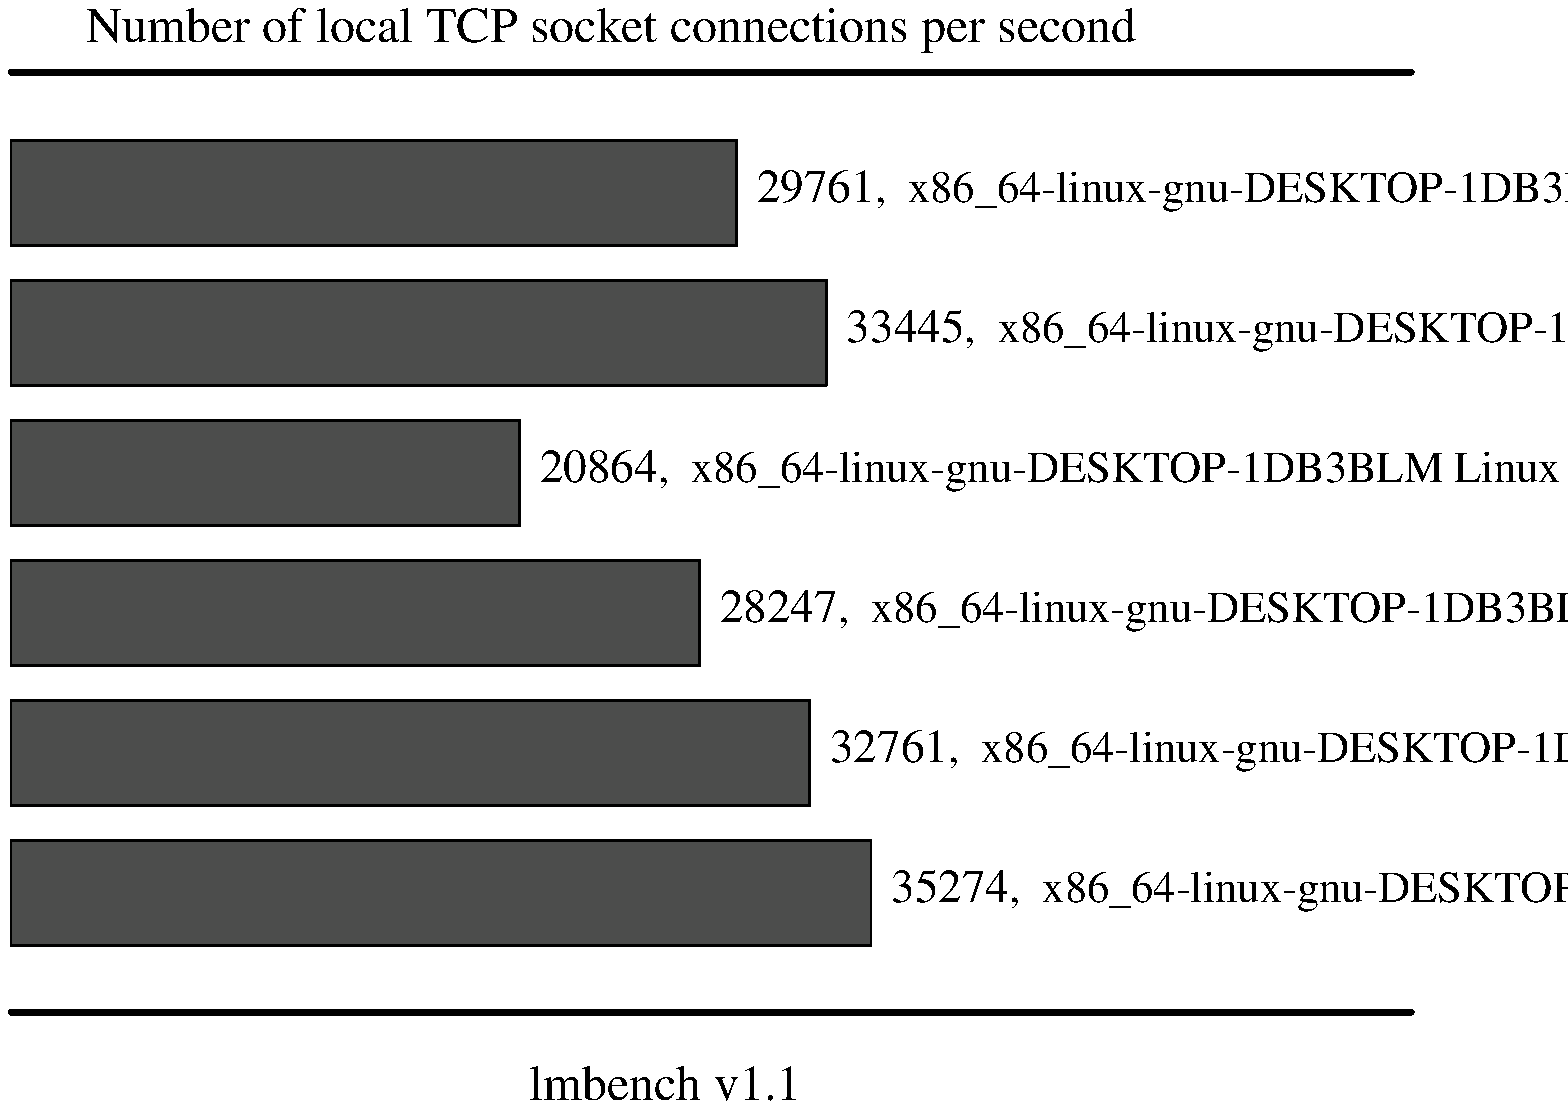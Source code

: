 .sp .75i
.po .23i
.ft R
.ps 16
.vs 21
.ce 100
\s+2Number of local TCP socket connections per second\s0
.ce 0
.vs 
.PS
.ps 16
.vs 11
[
# Variables, tweek these.
	fillval = .12		# default fill value boxes
	xsize = 4.3		# width of the graph
	ysize = 4.2		# height of the graph
	n = 6
	boxpercent = 75 / 100
	gap = xsize / n * (1 - boxpercent)
	maxdata = 35274
	yscale = ysize / maxdata
	xscale = xsize / maxdata

# Draw the graph borders 
	O:	box invis ht ysize wid xsize
boxht = ysize / n * boxpercent
box fill .7 wid 29761 * xscale with .nw at O.nw - (0, gap /2 + 0 * (ysize/n))
"\s+129761\s0,  x86_64-linux-gnu-DESKTOP-1DB3BLM Linux 5.10.102.1,\  \s+133.6012\ usecs\s0" ljust at last box.e + .1,0
box fill .7 wid 33445 * xscale with .nw at O.nw - (0, gap /2 + 1 * (ysize/n))
"\s+133445\s0,  x86_64-linux-gnu-DESKTOP-1DB3BLM Linux 5.10.102.1,\  \s+129.8995\ usecs\s0" ljust at last box.e + .1,0
box fill .7 wid 20864 * xscale with .nw at O.nw - (0, gap /2 + 2 * (ysize/n))
"\s+120864\s0,  x86_64-linux-gnu-DESKTOP-1DB3BLM Linux 5.10.102.1,\  \s+147.9286\ usecs\s0" ljust at last box.e + .1,0
box fill .7 wid 28247 * xscale with .nw at O.nw - (0, gap /2 + 3 * (ysize/n))
"\s+128247\s0,  x86_64-linux-gnu-DESKTOP-1DB3BLM Linux 5.10.102.1,\  \s+135.4026\ usecs\s0" ljust at last box.e + .1,0
box fill .7 wid 32761 * xscale with .nw at O.nw - (0, gap /2 + 4 * (ysize/n))
"\s+132761\s0,  x86_64-linux-gnu-DESKTOP-1DB3BLM Linux 5.10.102.1,\  \s+130.5243\ usecs\s0" ljust at last box.e + .1,0
box fill .7 wid 35274 * xscale with .nw at O.nw - (0, gap /2 + 5 * (ysize/n))
"\s+135274\s0,  x86_64-linux-gnu-DESKTOP-1DB3BLM Linux 5.10.102.1,\  \s+128.3492\ usecs\s0" ljust at last box.e + .1,0
]
box invis wid last [].wid + .5 ht last [].ht + .5 with .nw at last [].nw + (-.25, .25)
move to last [].nw + 0,.25
line thick 2 right 7
move to last [].sw - 0,.25
line thick 2 right 7
.PE
.ft
.ps
.vs
.po
.po .5i
.ft R
.ps 16
.vs 21
.sp .5
.ce 100
\s+2lmbench v1.1\s0
.po
.ft
.ps
.vs
.ce 0

